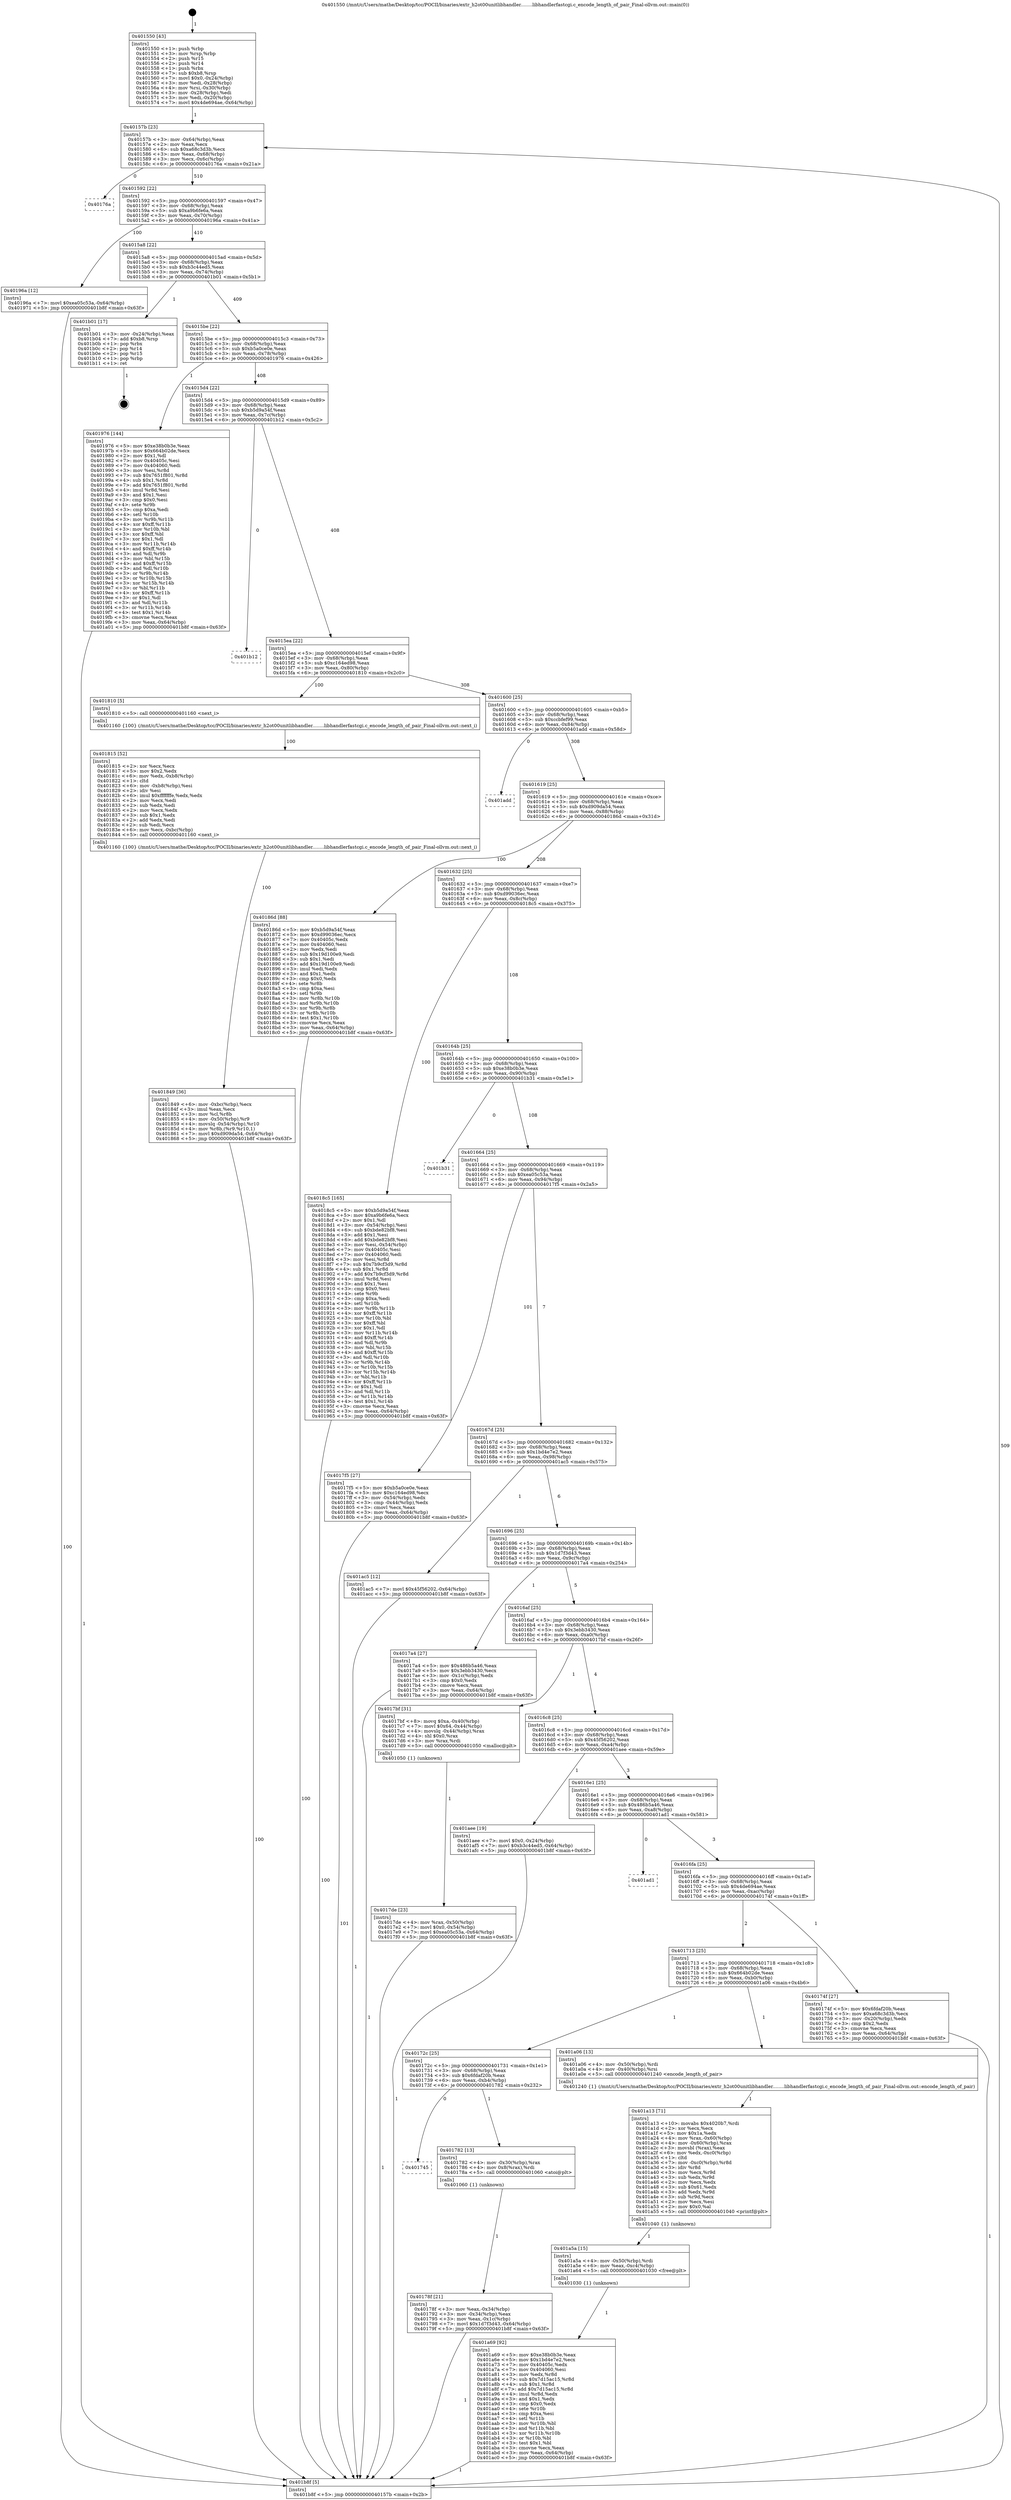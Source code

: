 digraph "0x401550" {
  label = "0x401550 (/mnt/c/Users/mathe/Desktop/tcc/POCII/binaries/extr_h2ot00unitlibhandler........libhandlerfastcgi.c_encode_length_of_pair_Final-ollvm.out::main(0))"
  labelloc = "t"
  node[shape=record]

  Entry [label="",width=0.3,height=0.3,shape=circle,fillcolor=black,style=filled]
  "0x40157b" [label="{
     0x40157b [23]\l
     | [instrs]\l
     &nbsp;&nbsp;0x40157b \<+3\>: mov -0x64(%rbp),%eax\l
     &nbsp;&nbsp;0x40157e \<+2\>: mov %eax,%ecx\l
     &nbsp;&nbsp;0x401580 \<+6\>: sub $0xa68c3d3b,%ecx\l
     &nbsp;&nbsp;0x401586 \<+3\>: mov %eax,-0x68(%rbp)\l
     &nbsp;&nbsp;0x401589 \<+3\>: mov %ecx,-0x6c(%rbp)\l
     &nbsp;&nbsp;0x40158c \<+6\>: je 000000000040176a \<main+0x21a\>\l
  }"]
  "0x40176a" [label="{
     0x40176a\l
  }", style=dashed]
  "0x401592" [label="{
     0x401592 [22]\l
     | [instrs]\l
     &nbsp;&nbsp;0x401592 \<+5\>: jmp 0000000000401597 \<main+0x47\>\l
     &nbsp;&nbsp;0x401597 \<+3\>: mov -0x68(%rbp),%eax\l
     &nbsp;&nbsp;0x40159a \<+5\>: sub $0xa9b6fe6a,%eax\l
     &nbsp;&nbsp;0x40159f \<+3\>: mov %eax,-0x70(%rbp)\l
     &nbsp;&nbsp;0x4015a2 \<+6\>: je 000000000040196a \<main+0x41a\>\l
  }"]
  Exit [label="",width=0.3,height=0.3,shape=circle,fillcolor=black,style=filled,peripheries=2]
  "0x40196a" [label="{
     0x40196a [12]\l
     | [instrs]\l
     &nbsp;&nbsp;0x40196a \<+7\>: movl $0xea05c53a,-0x64(%rbp)\l
     &nbsp;&nbsp;0x401971 \<+5\>: jmp 0000000000401b8f \<main+0x63f\>\l
  }"]
  "0x4015a8" [label="{
     0x4015a8 [22]\l
     | [instrs]\l
     &nbsp;&nbsp;0x4015a8 \<+5\>: jmp 00000000004015ad \<main+0x5d\>\l
     &nbsp;&nbsp;0x4015ad \<+3\>: mov -0x68(%rbp),%eax\l
     &nbsp;&nbsp;0x4015b0 \<+5\>: sub $0xb3c44ed5,%eax\l
     &nbsp;&nbsp;0x4015b5 \<+3\>: mov %eax,-0x74(%rbp)\l
     &nbsp;&nbsp;0x4015b8 \<+6\>: je 0000000000401b01 \<main+0x5b1\>\l
  }"]
  "0x401a69" [label="{
     0x401a69 [92]\l
     | [instrs]\l
     &nbsp;&nbsp;0x401a69 \<+5\>: mov $0xe38b0b3e,%eax\l
     &nbsp;&nbsp;0x401a6e \<+5\>: mov $0x1bd4e7e2,%ecx\l
     &nbsp;&nbsp;0x401a73 \<+7\>: mov 0x40405c,%edx\l
     &nbsp;&nbsp;0x401a7a \<+7\>: mov 0x404060,%esi\l
     &nbsp;&nbsp;0x401a81 \<+3\>: mov %edx,%r8d\l
     &nbsp;&nbsp;0x401a84 \<+7\>: sub $0x7d15ac15,%r8d\l
     &nbsp;&nbsp;0x401a8b \<+4\>: sub $0x1,%r8d\l
     &nbsp;&nbsp;0x401a8f \<+7\>: add $0x7d15ac15,%r8d\l
     &nbsp;&nbsp;0x401a96 \<+4\>: imul %r8d,%edx\l
     &nbsp;&nbsp;0x401a9a \<+3\>: and $0x1,%edx\l
     &nbsp;&nbsp;0x401a9d \<+3\>: cmp $0x0,%edx\l
     &nbsp;&nbsp;0x401aa0 \<+4\>: sete %r10b\l
     &nbsp;&nbsp;0x401aa4 \<+3\>: cmp $0xa,%esi\l
     &nbsp;&nbsp;0x401aa7 \<+4\>: setl %r11b\l
     &nbsp;&nbsp;0x401aab \<+3\>: mov %r10b,%bl\l
     &nbsp;&nbsp;0x401aae \<+3\>: and %r11b,%bl\l
     &nbsp;&nbsp;0x401ab1 \<+3\>: xor %r11b,%r10b\l
     &nbsp;&nbsp;0x401ab4 \<+3\>: or %r10b,%bl\l
     &nbsp;&nbsp;0x401ab7 \<+3\>: test $0x1,%bl\l
     &nbsp;&nbsp;0x401aba \<+3\>: cmovne %ecx,%eax\l
     &nbsp;&nbsp;0x401abd \<+3\>: mov %eax,-0x64(%rbp)\l
     &nbsp;&nbsp;0x401ac0 \<+5\>: jmp 0000000000401b8f \<main+0x63f\>\l
  }"]
  "0x401b01" [label="{
     0x401b01 [17]\l
     | [instrs]\l
     &nbsp;&nbsp;0x401b01 \<+3\>: mov -0x24(%rbp),%eax\l
     &nbsp;&nbsp;0x401b04 \<+7\>: add $0xb8,%rsp\l
     &nbsp;&nbsp;0x401b0b \<+1\>: pop %rbx\l
     &nbsp;&nbsp;0x401b0c \<+2\>: pop %r14\l
     &nbsp;&nbsp;0x401b0e \<+2\>: pop %r15\l
     &nbsp;&nbsp;0x401b10 \<+1\>: pop %rbp\l
     &nbsp;&nbsp;0x401b11 \<+1\>: ret\l
  }"]
  "0x4015be" [label="{
     0x4015be [22]\l
     | [instrs]\l
     &nbsp;&nbsp;0x4015be \<+5\>: jmp 00000000004015c3 \<main+0x73\>\l
     &nbsp;&nbsp;0x4015c3 \<+3\>: mov -0x68(%rbp),%eax\l
     &nbsp;&nbsp;0x4015c6 \<+5\>: sub $0xb5a0ce0e,%eax\l
     &nbsp;&nbsp;0x4015cb \<+3\>: mov %eax,-0x78(%rbp)\l
     &nbsp;&nbsp;0x4015ce \<+6\>: je 0000000000401976 \<main+0x426\>\l
  }"]
  "0x401a5a" [label="{
     0x401a5a [15]\l
     | [instrs]\l
     &nbsp;&nbsp;0x401a5a \<+4\>: mov -0x50(%rbp),%rdi\l
     &nbsp;&nbsp;0x401a5e \<+6\>: mov %eax,-0xc4(%rbp)\l
     &nbsp;&nbsp;0x401a64 \<+5\>: call 0000000000401030 \<free@plt\>\l
     | [calls]\l
     &nbsp;&nbsp;0x401030 \{1\} (unknown)\l
  }"]
  "0x401976" [label="{
     0x401976 [144]\l
     | [instrs]\l
     &nbsp;&nbsp;0x401976 \<+5\>: mov $0xe38b0b3e,%eax\l
     &nbsp;&nbsp;0x40197b \<+5\>: mov $0x664b02de,%ecx\l
     &nbsp;&nbsp;0x401980 \<+2\>: mov $0x1,%dl\l
     &nbsp;&nbsp;0x401982 \<+7\>: mov 0x40405c,%esi\l
     &nbsp;&nbsp;0x401989 \<+7\>: mov 0x404060,%edi\l
     &nbsp;&nbsp;0x401990 \<+3\>: mov %esi,%r8d\l
     &nbsp;&nbsp;0x401993 \<+7\>: sub $0x7651f801,%r8d\l
     &nbsp;&nbsp;0x40199a \<+4\>: sub $0x1,%r8d\l
     &nbsp;&nbsp;0x40199e \<+7\>: add $0x7651f801,%r8d\l
     &nbsp;&nbsp;0x4019a5 \<+4\>: imul %r8d,%esi\l
     &nbsp;&nbsp;0x4019a9 \<+3\>: and $0x1,%esi\l
     &nbsp;&nbsp;0x4019ac \<+3\>: cmp $0x0,%esi\l
     &nbsp;&nbsp;0x4019af \<+4\>: sete %r9b\l
     &nbsp;&nbsp;0x4019b3 \<+3\>: cmp $0xa,%edi\l
     &nbsp;&nbsp;0x4019b6 \<+4\>: setl %r10b\l
     &nbsp;&nbsp;0x4019ba \<+3\>: mov %r9b,%r11b\l
     &nbsp;&nbsp;0x4019bd \<+4\>: xor $0xff,%r11b\l
     &nbsp;&nbsp;0x4019c1 \<+3\>: mov %r10b,%bl\l
     &nbsp;&nbsp;0x4019c4 \<+3\>: xor $0xff,%bl\l
     &nbsp;&nbsp;0x4019c7 \<+3\>: xor $0x1,%dl\l
     &nbsp;&nbsp;0x4019ca \<+3\>: mov %r11b,%r14b\l
     &nbsp;&nbsp;0x4019cd \<+4\>: and $0xff,%r14b\l
     &nbsp;&nbsp;0x4019d1 \<+3\>: and %dl,%r9b\l
     &nbsp;&nbsp;0x4019d4 \<+3\>: mov %bl,%r15b\l
     &nbsp;&nbsp;0x4019d7 \<+4\>: and $0xff,%r15b\l
     &nbsp;&nbsp;0x4019db \<+3\>: and %dl,%r10b\l
     &nbsp;&nbsp;0x4019de \<+3\>: or %r9b,%r14b\l
     &nbsp;&nbsp;0x4019e1 \<+3\>: or %r10b,%r15b\l
     &nbsp;&nbsp;0x4019e4 \<+3\>: xor %r15b,%r14b\l
     &nbsp;&nbsp;0x4019e7 \<+3\>: or %bl,%r11b\l
     &nbsp;&nbsp;0x4019ea \<+4\>: xor $0xff,%r11b\l
     &nbsp;&nbsp;0x4019ee \<+3\>: or $0x1,%dl\l
     &nbsp;&nbsp;0x4019f1 \<+3\>: and %dl,%r11b\l
     &nbsp;&nbsp;0x4019f4 \<+3\>: or %r11b,%r14b\l
     &nbsp;&nbsp;0x4019f7 \<+4\>: test $0x1,%r14b\l
     &nbsp;&nbsp;0x4019fb \<+3\>: cmovne %ecx,%eax\l
     &nbsp;&nbsp;0x4019fe \<+3\>: mov %eax,-0x64(%rbp)\l
     &nbsp;&nbsp;0x401a01 \<+5\>: jmp 0000000000401b8f \<main+0x63f\>\l
  }"]
  "0x4015d4" [label="{
     0x4015d4 [22]\l
     | [instrs]\l
     &nbsp;&nbsp;0x4015d4 \<+5\>: jmp 00000000004015d9 \<main+0x89\>\l
     &nbsp;&nbsp;0x4015d9 \<+3\>: mov -0x68(%rbp),%eax\l
     &nbsp;&nbsp;0x4015dc \<+5\>: sub $0xb5d9a54f,%eax\l
     &nbsp;&nbsp;0x4015e1 \<+3\>: mov %eax,-0x7c(%rbp)\l
     &nbsp;&nbsp;0x4015e4 \<+6\>: je 0000000000401b12 \<main+0x5c2\>\l
  }"]
  "0x401a13" [label="{
     0x401a13 [71]\l
     | [instrs]\l
     &nbsp;&nbsp;0x401a13 \<+10\>: movabs $0x4020b7,%rdi\l
     &nbsp;&nbsp;0x401a1d \<+2\>: xor %ecx,%ecx\l
     &nbsp;&nbsp;0x401a1f \<+5\>: mov $0x1a,%edx\l
     &nbsp;&nbsp;0x401a24 \<+4\>: mov %rax,-0x60(%rbp)\l
     &nbsp;&nbsp;0x401a28 \<+4\>: mov -0x60(%rbp),%rax\l
     &nbsp;&nbsp;0x401a2c \<+3\>: movsbl (%rax),%eax\l
     &nbsp;&nbsp;0x401a2f \<+6\>: mov %edx,-0xc0(%rbp)\l
     &nbsp;&nbsp;0x401a35 \<+1\>: cltd\l
     &nbsp;&nbsp;0x401a36 \<+7\>: mov -0xc0(%rbp),%r8d\l
     &nbsp;&nbsp;0x401a3d \<+3\>: idiv %r8d\l
     &nbsp;&nbsp;0x401a40 \<+3\>: mov %ecx,%r9d\l
     &nbsp;&nbsp;0x401a43 \<+3\>: sub %edx,%r9d\l
     &nbsp;&nbsp;0x401a46 \<+2\>: mov %ecx,%edx\l
     &nbsp;&nbsp;0x401a48 \<+3\>: sub $0x61,%edx\l
     &nbsp;&nbsp;0x401a4b \<+3\>: add %edx,%r9d\l
     &nbsp;&nbsp;0x401a4e \<+3\>: sub %r9d,%ecx\l
     &nbsp;&nbsp;0x401a51 \<+2\>: mov %ecx,%esi\l
     &nbsp;&nbsp;0x401a53 \<+2\>: mov $0x0,%al\l
     &nbsp;&nbsp;0x401a55 \<+5\>: call 0000000000401040 \<printf@plt\>\l
     | [calls]\l
     &nbsp;&nbsp;0x401040 \{1\} (unknown)\l
  }"]
  "0x401b12" [label="{
     0x401b12\l
  }", style=dashed]
  "0x4015ea" [label="{
     0x4015ea [22]\l
     | [instrs]\l
     &nbsp;&nbsp;0x4015ea \<+5\>: jmp 00000000004015ef \<main+0x9f\>\l
     &nbsp;&nbsp;0x4015ef \<+3\>: mov -0x68(%rbp),%eax\l
     &nbsp;&nbsp;0x4015f2 \<+5\>: sub $0xc164ed98,%eax\l
     &nbsp;&nbsp;0x4015f7 \<+3\>: mov %eax,-0x80(%rbp)\l
     &nbsp;&nbsp;0x4015fa \<+6\>: je 0000000000401810 \<main+0x2c0\>\l
  }"]
  "0x401849" [label="{
     0x401849 [36]\l
     | [instrs]\l
     &nbsp;&nbsp;0x401849 \<+6\>: mov -0xbc(%rbp),%ecx\l
     &nbsp;&nbsp;0x40184f \<+3\>: imul %eax,%ecx\l
     &nbsp;&nbsp;0x401852 \<+3\>: mov %cl,%r8b\l
     &nbsp;&nbsp;0x401855 \<+4\>: mov -0x50(%rbp),%r9\l
     &nbsp;&nbsp;0x401859 \<+4\>: movslq -0x54(%rbp),%r10\l
     &nbsp;&nbsp;0x40185d \<+4\>: mov %r8b,(%r9,%r10,1)\l
     &nbsp;&nbsp;0x401861 \<+7\>: movl $0xd909da54,-0x64(%rbp)\l
     &nbsp;&nbsp;0x401868 \<+5\>: jmp 0000000000401b8f \<main+0x63f\>\l
  }"]
  "0x401810" [label="{
     0x401810 [5]\l
     | [instrs]\l
     &nbsp;&nbsp;0x401810 \<+5\>: call 0000000000401160 \<next_i\>\l
     | [calls]\l
     &nbsp;&nbsp;0x401160 \{100\} (/mnt/c/Users/mathe/Desktop/tcc/POCII/binaries/extr_h2ot00unitlibhandler........libhandlerfastcgi.c_encode_length_of_pair_Final-ollvm.out::next_i)\l
  }"]
  "0x401600" [label="{
     0x401600 [25]\l
     | [instrs]\l
     &nbsp;&nbsp;0x401600 \<+5\>: jmp 0000000000401605 \<main+0xb5\>\l
     &nbsp;&nbsp;0x401605 \<+3\>: mov -0x68(%rbp),%eax\l
     &nbsp;&nbsp;0x401608 \<+5\>: sub $0xccbfef99,%eax\l
     &nbsp;&nbsp;0x40160d \<+6\>: mov %eax,-0x84(%rbp)\l
     &nbsp;&nbsp;0x401613 \<+6\>: je 0000000000401add \<main+0x58d\>\l
  }"]
  "0x401815" [label="{
     0x401815 [52]\l
     | [instrs]\l
     &nbsp;&nbsp;0x401815 \<+2\>: xor %ecx,%ecx\l
     &nbsp;&nbsp;0x401817 \<+5\>: mov $0x2,%edx\l
     &nbsp;&nbsp;0x40181c \<+6\>: mov %edx,-0xb8(%rbp)\l
     &nbsp;&nbsp;0x401822 \<+1\>: cltd\l
     &nbsp;&nbsp;0x401823 \<+6\>: mov -0xb8(%rbp),%esi\l
     &nbsp;&nbsp;0x401829 \<+2\>: idiv %esi\l
     &nbsp;&nbsp;0x40182b \<+6\>: imul $0xfffffffe,%edx,%edx\l
     &nbsp;&nbsp;0x401831 \<+2\>: mov %ecx,%edi\l
     &nbsp;&nbsp;0x401833 \<+2\>: sub %edx,%edi\l
     &nbsp;&nbsp;0x401835 \<+2\>: mov %ecx,%edx\l
     &nbsp;&nbsp;0x401837 \<+3\>: sub $0x1,%edx\l
     &nbsp;&nbsp;0x40183a \<+2\>: add %edx,%edi\l
     &nbsp;&nbsp;0x40183c \<+2\>: sub %edi,%ecx\l
     &nbsp;&nbsp;0x40183e \<+6\>: mov %ecx,-0xbc(%rbp)\l
     &nbsp;&nbsp;0x401844 \<+5\>: call 0000000000401160 \<next_i\>\l
     | [calls]\l
     &nbsp;&nbsp;0x401160 \{100\} (/mnt/c/Users/mathe/Desktop/tcc/POCII/binaries/extr_h2ot00unitlibhandler........libhandlerfastcgi.c_encode_length_of_pair_Final-ollvm.out::next_i)\l
  }"]
  "0x401add" [label="{
     0x401add\l
  }", style=dashed]
  "0x401619" [label="{
     0x401619 [25]\l
     | [instrs]\l
     &nbsp;&nbsp;0x401619 \<+5\>: jmp 000000000040161e \<main+0xce\>\l
     &nbsp;&nbsp;0x40161e \<+3\>: mov -0x68(%rbp),%eax\l
     &nbsp;&nbsp;0x401621 \<+5\>: sub $0xd909da54,%eax\l
     &nbsp;&nbsp;0x401626 \<+6\>: mov %eax,-0x88(%rbp)\l
     &nbsp;&nbsp;0x40162c \<+6\>: je 000000000040186d \<main+0x31d\>\l
  }"]
  "0x4017de" [label="{
     0x4017de [23]\l
     | [instrs]\l
     &nbsp;&nbsp;0x4017de \<+4\>: mov %rax,-0x50(%rbp)\l
     &nbsp;&nbsp;0x4017e2 \<+7\>: movl $0x0,-0x54(%rbp)\l
     &nbsp;&nbsp;0x4017e9 \<+7\>: movl $0xea05c53a,-0x64(%rbp)\l
     &nbsp;&nbsp;0x4017f0 \<+5\>: jmp 0000000000401b8f \<main+0x63f\>\l
  }"]
  "0x40186d" [label="{
     0x40186d [88]\l
     | [instrs]\l
     &nbsp;&nbsp;0x40186d \<+5\>: mov $0xb5d9a54f,%eax\l
     &nbsp;&nbsp;0x401872 \<+5\>: mov $0xd99036ec,%ecx\l
     &nbsp;&nbsp;0x401877 \<+7\>: mov 0x40405c,%edx\l
     &nbsp;&nbsp;0x40187e \<+7\>: mov 0x404060,%esi\l
     &nbsp;&nbsp;0x401885 \<+2\>: mov %edx,%edi\l
     &nbsp;&nbsp;0x401887 \<+6\>: sub $0x19d100e9,%edi\l
     &nbsp;&nbsp;0x40188d \<+3\>: sub $0x1,%edi\l
     &nbsp;&nbsp;0x401890 \<+6\>: add $0x19d100e9,%edi\l
     &nbsp;&nbsp;0x401896 \<+3\>: imul %edi,%edx\l
     &nbsp;&nbsp;0x401899 \<+3\>: and $0x1,%edx\l
     &nbsp;&nbsp;0x40189c \<+3\>: cmp $0x0,%edx\l
     &nbsp;&nbsp;0x40189f \<+4\>: sete %r8b\l
     &nbsp;&nbsp;0x4018a3 \<+3\>: cmp $0xa,%esi\l
     &nbsp;&nbsp;0x4018a6 \<+4\>: setl %r9b\l
     &nbsp;&nbsp;0x4018aa \<+3\>: mov %r8b,%r10b\l
     &nbsp;&nbsp;0x4018ad \<+3\>: and %r9b,%r10b\l
     &nbsp;&nbsp;0x4018b0 \<+3\>: xor %r9b,%r8b\l
     &nbsp;&nbsp;0x4018b3 \<+3\>: or %r8b,%r10b\l
     &nbsp;&nbsp;0x4018b6 \<+4\>: test $0x1,%r10b\l
     &nbsp;&nbsp;0x4018ba \<+3\>: cmovne %ecx,%eax\l
     &nbsp;&nbsp;0x4018bd \<+3\>: mov %eax,-0x64(%rbp)\l
     &nbsp;&nbsp;0x4018c0 \<+5\>: jmp 0000000000401b8f \<main+0x63f\>\l
  }"]
  "0x401632" [label="{
     0x401632 [25]\l
     | [instrs]\l
     &nbsp;&nbsp;0x401632 \<+5\>: jmp 0000000000401637 \<main+0xe7\>\l
     &nbsp;&nbsp;0x401637 \<+3\>: mov -0x68(%rbp),%eax\l
     &nbsp;&nbsp;0x40163a \<+5\>: sub $0xd99036ec,%eax\l
     &nbsp;&nbsp;0x40163f \<+6\>: mov %eax,-0x8c(%rbp)\l
     &nbsp;&nbsp;0x401645 \<+6\>: je 00000000004018c5 \<main+0x375\>\l
  }"]
  "0x40178f" [label="{
     0x40178f [21]\l
     | [instrs]\l
     &nbsp;&nbsp;0x40178f \<+3\>: mov %eax,-0x34(%rbp)\l
     &nbsp;&nbsp;0x401792 \<+3\>: mov -0x34(%rbp),%eax\l
     &nbsp;&nbsp;0x401795 \<+3\>: mov %eax,-0x1c(%rbp)\l
     &nbsp;&nbsp;0x401798 \<+7\>: movl $0x1d7f3d43,-0x64(%rbp)\l
     &nbsp;&nbsp;0x40179f \<+5\>: jmp 0000000000401b8f \<main+0x63f\>\l
  }"]
  "0x4018c5" [label="{
     0x4018c5 [165]\l
     | [instrs]\l
     &nbsp;&nbsp;0x4018c5 \<+5\>: mov $0xb5d9a54f,%eax\l
     &nbsp;&nbsp;0x4018ca \<+5\>: mov $0xa9b6fe6a,%ecx\l
     &nbsp;&nbsp;0x4018cf \<+2\>: mov $0x1,%dl\l
     &nbsp;&nbsp;0x4018d1 \<+3\>: mov -0x54(%rbp),%esi\l
     &nbsp;&nbsp;0x4018d4 \<+6\>: sub $0xbde82bf8,%esi\l
     &nbsp;&nbsp;0x4018da \<+3\>: add $0x1,%esi\l
     &nbsp;&nbsp;0x4018dd \<+6\>: add $0xbde82bf8,%esi\l
     &nbsp;&nbsp;0x4018e3 \<+3\>: mov %esi,-0x54(%rbp)\l
     &nbsp;&nbsp;0x4018e6 \<+7\>: mov 0x40405c,%esi\l
     &nbsp;&nbsp;0x4018ed \<+7\>: mov 0x404060,%edi\l
     &nbsp;&nbsp;0x4018f4 \<+3\>: mov %esi,%r8d\l
     &nbsp;&nbsp;0x4018f7 \<+7\>: sub $0x7b9cf3d9,%r8d\l
     &nbsp;&nbsp;0x4018fe \<+4\>: sub $0x1,%r8d\l
     &nbsp;&nbsp;0x401902 \<+7\>: add $0x7b9cf3d9,%r8d\l
     &nbsp;&nbsp;0x401909 \<+4\>: imul %r8d,%esi\l
     &nbsp;&nbsp;0x40190d \<+3\>: and $0x1,%esi\l
     &nbsp;&nbsp;0x401910 \<+3\>: cmp $0x0,%esi\l
     &nbsp;&nbsp;0x401913 \<+4\>: sete %r9b\l
     &nbsp;&nbsp;0x401917 \<+3\>: cmp $0xa,%edi\l
     &nbsp;&nbsp;0x40191a \<+4\>: setl %r10b\l
     &nbsp;&nbsp;0x40191e \<+3\>: mov %r9b,%r11b\l
     &nbsp;&nbsp;0x401921 \<+4\>: xor $0xff,%r11b\l
     &nbsp;&nbsp;0x401925 \<+3\>: mov %r10b,%bl\l
     &nbsp;&nbsp;0x401928 \<+3\>: xor $0xff,%bl\l
     &nbsp;&nbsp;0x40192b \<+3\>: xor $0x1,%dl\l
     &nbsp;&nbsp;0x40192e \<+3\>: mov %r11b,%r14b\l
     &nbsp;&nbsp;0x401931 \<+4\>: and $0xff,%r14b\l
     &nbsp;&nbsp;0x401935 \<+3\>: and %dl,%r9b\l
     &nbsp;&nbsp;0x401938 \<+3\>: mov %bl,%r15b\l
     &nbsp;&nbsp;0x40193b \<+4\>: and $0xff,%r15b\l
     &nbsp;&nbsp;0x40193f \<+3\>: and %dl,%r10b\l
     &nbsp;&nbsp;0x401942 \<+3\>: or %r9b,%r14b\l
     &nbsp;&nbsp;0x401945 \<+3\>: or %r10b,%r15b\l
     &nbsp;&nbsp;0x401948 \<+3\>: xor %r15b,%r14b\l
     &nbsp;&nbsp;0x40194b \<+3\>: or %bl,%r11b\l
     &nbsp;&nbsp;0x40194e \<+4\>: xor $0xff,%r11b\l
     &nbsp;&nbsp;0x401952 \<+3\>: or $0x1,%dl\l
     &nbsp;&nbsp;0x401955 \<+3\>: and %dl,%r11b\l
     &nbsp;&nbsp;0x401958 \<+3\>: or %r11b,%r14b\l
     &nbsp;&nbsp;0x40195b \<+4\>: test $0x1,%r14b\l
     &nbsp;&nbsp;0x40195f \<+3\>: cmovne %ecx,%eax\l
     &nbsp;&nbsp;0x401962 \<+3\>: mov %eax,-0x64(%rbp)\l
     &nbsp;&nbsp;0x401965 \<+5\>: jmp 0000000000401b8f \<main+0x63f\>\l
  }"]
  "0x40164b" [label="{
     0x40164b [25]\l
     | [instrs]\l
     &nbsp;&nbsp;0x40164b \<+5\>: jmp 0000000000401650 \<main+0x100\>\l
     &nbsp;&nbsp;0x401650 \<+3\>: mov -0x68(%rbp),%eax\l
     &nbsp;&nbsp;0x401653 \<+5\>: sub $0xe38b0b3e,%eax\l
     &nbsp;&nbsp;0x401658 \<+6\>: mov %eax,-0x90(%rbp)\l
     &nbsp;&nbsp;0x40165e \<+6\>: je 0000000000401b31 \<main+0x5e1\>\l
  }"]
  "0x401745" [label="{
     0x401745\l
  }", style=dashed]
  "0x401b31" [label="{
     0x401b31\l
  }", style=dashed]
  "0x401664" [label="{
     0x401664 [25]\l
     | [instrs]\l
     &nbsp;&nbsp;0x401664 \<+5\>: jmp 0000000000401669 \<main+0x119\>\l
     &nbsp;&nbsp;0x401669 \<+3\>: mov -0x68(%rbp),%eax\l
     &nbsp;&nbsp;0x40166c \<+5\>: sub $0xea05c53a,%eax\l
     &nbsp;&nbsp;0x401671 \<+6\>: mov %eax,-0x94(%rbp)\l
     &nbsp;&nbsp;0x401677 \<+6\>: je 00000000004017f5 \<main+0x2a5\>\l
  }"]
  "0x401782" [label="{
     0x401782 [13]\l
     | [instrs]\l
     &nbsp;&nbsp;0x401782 \<+4\>: mov -0x30(%rbp),%rax\l
     &nbsp;&nbsp;0x401786 \<+4\>: mov 0x8(%rax),%rdi\l
     &nbsp;&nbsp;0x40178a \<+5\>: call 0000000000401060 \<atoi@plt\>\l
     | [calls]\l
     &nbsp;&nbsp;0x401060 \{1\} (unknown)\l
  }"]
  "0x4017f5" [label="{
     0x4017f5 [27]\l
     | [instrs]\l
     &nbsp;&nbsp;0x4017f5 \<+5\>: mov $0xb5a0ce0e,%eax\l
     &nbsp;&nbsp;0x4017fa \<+5\>: mov $0xc164ed98,%ecx\l
     &nbsp;&nbsp;0x4017ff \<+3\>: mov -0x54(%rbp),%edx\l
     &nbsp;&nbsp;0x401802 \<+3\>: cmp -0x44(%rbp),%edx\l
     &nbsp;&nbsp;0x401805 \<+3\>: cmovl %ecx,%eax\l
     &nbsp;&nbsp;0x401808 \<+3\>: mov %eax,-0x64(%rbp)\l
     &nbsp;&nbsp;0x40180b \<+5\>: jmp 0000000000401b8f \<main+0x63f\>\l
  }"]
  "0x40167d" [label="{
     0x40167d [25]\l
     | [instrs]\l
     &nbsp;&nbsp;0x40167d \<+5\>: jmp 0000000000401682 \<main+0x132\>\l
     &nbsp;&nbsp;0x401682 \<+3\>: mov -0x68(%rbp),%eax\l
     &nbsp;&nbsp;0x401685 \<+5\>: sub $0x1bd4e7e2,%eax\l
     &nbsp;&nbsp;0x40168a \<+6\>: mov %eax,-0x98(%rbp)\l
     &nbsp;&nbsp;0x401690 \<+6\>: je 0000000000401ac5 \<main+0x575\>\l
  }"]
  "0x40172c" [label="{
     0x40172c [25]\l
     | [instrs]\l
     &nbsp;&nbsp;0x40172c \<+5\>: jmp 0000000000401731 \<main+0x1e1\>\l
     &nbsp;&nbsp;0x401731 \<+3\>: mov -0x68(%rbp),%eax\l
     &nbsp;&nbsp;0x401734 \<+5\>: sub $0x6fdaf20b,%eax\l
     &nbsp;&nbsp;0x401739 \<+6\>: mov %eax,-0xb4(%rbp)\l
     &nbsp;&nbsp;0x40173f \<+6\>: je 0000000000401782 \<main+0x232\>\l
  }"]
  "0x401ac5" [label="{
     0x401ac5 [12]\l
     | [instrs]\l
     &nbsp;&nbsp;0x401ac5 \<+7\>: movl $0x45f56202,-0x64(%rbp)\l
     &nbsp;&nbsp;0x401acc \<+5\>: jmp 0000000000401b8f \<main+0x63f\>\l
  }"]
  "0x401696" [label="{
     0x401696 [25]\l
     | [instrs]\l
     &nbsp;&nbsp;0x401696 \<+5\>: jmp 000000000040169b \<main+0x14b\>\l
     &nbsp;&nbsp;0x40169b \<+3\>: mov -0x68(%rbp),%eax\l
     &nbsp;&nbsp;0x40169e \<+5\>: sub $0x1d7f3d43,%eax\l
     &nbsp;&nbsp;0x4016a3 \<+6\>: mov %eax,-0x9c(%rbp)\l
     &nbsp;&nbsp;0x4016a9 \<+6\>: je 00000000004017a4 \<main+0x254\>\l
  }"]
  "0x401a06" [label="{
     0x401a06 [13]\l
     | [instrs]\l
     &nbsp;&nbsp;0x401a06 \<+4\>: mov -0x50(%rbp),%rdi\l
     &nbsp;&nbsp;0x401a0a \<+4\>: mov -0x40(%rbp),%rsi\l
     &nbsp;&nbsp;0x401a0e \<+5\>: call 0000000000401240 \<encode_length_of_pair\>\l
     | [calls]\l
     &nbsp;&nbsp;0x401240 \{1\} (/mnt/c/Users/mathe/Desktop/tcc/POCII/binaries/extr_h2ot00unitlibhandler........libhandlerfastcgi.c_encode_length_of_pair_Final-ollvm.out::encode_length_of_pair)\l
  }"]
  "0x4017a4" [label="{
     0x4017a4 [27]\l
     | [instrs]\l
     &nbsp;&nbsp;0x4017a4 \<+5\>: mov $0x486b5a46,%eax\l
     &nbsp;&nbsp;0x4017a9 \<+5\>: mov $0x3ebb3430,%ecx\l
     &nbsp;&nbsp;0x4017ae \<+3\>: mov -0x1c(%rbp),%edx\l
     &nbsp;&nbsp;0x4017b1 \<+3\>: cmp $0x0,%edx\l
     &nbsp;&nbsp;0x4017b4 \<+3\>: cmove %ecx,%eax\l
     &nbsp;&nbsp;0x4017b7 \<+3\>: mov %eax,-0x64(%rbp)\l
     &nbsp;&nbsp;0x4017ba \<+5\>: jmp 0000000000401b8f \<main+0x63f\>\l
  }"]
  "0x4016af" [label="{
     0x4016af [25]\l
     | [instrs]\l
     &nbsp;&nbsp;0x4016af \<+5\>: jmp 00000000004016b4 \<main+0x164\>\l
     &nbsp;&nbsp;0x4016b4 \<+3\>: mov -0x68(%rbp),%eax\l
     &nbsp;&nbsp;0x4016b7 \<+5\>: sub $0x3ebb3430,%eax\l
     &nbsp;&nbsp;0x4016bc \<+6\>: mov %eax,-0xa0(%rbp)\l
     &nbsp;&nbsp;0x4016c2 \<+6\>: je 00000000004017bf \<main+0x26f\>\l
  }"]
  "0x401550" [label="{
     0x401550 [43]\l
     | [instrs]\l
     &nbsp;&nbsp;0x401550 \<+1\>: push %rbp\l
     &nbsp;&nbsp;0x401551 \<+3\>: mov %rsp,%rbp\l
     &nbsp;&nbsp;0x401554 \<+2\>: push %r15\l
     &nbsp;&nbsp;0x401556 \<+2\>: push %r14\l
     &nbsp;&nbsp;0x401558 \<+1\>: push %rbx\l
     &nbsp;&nbsp;0x401559 \<+7\>: sub $0xb8,%rsp\l
     &nbsp;&nbsp;0x401560 \<+7\>: movl $0x0,-0x24(%rbp)\l
     &nbsp;&nbsp;0x401567 \<+3\>: mov %edi,-0x28(%rbp)\l
     &nbsp;&nbsp;0x40156a \<+4\>: mov %rsi,-0x30(%rbp)\l
     &nbsp;&nbsp;0x40156e \<+3\>: mov -0x28(%rbp),%edi\l
     &nbsp;&nbsp;0x401571 \<+3\>: mov %edi,-0x20(%rbp)\l
     &nbsp;&nbsp;0x401574 \<+7\>: movl $0x4de694ae,-0x64(%rbp)\l
  }"]
  "0x4017bf" [label="{
     0x4017bf [31]\l
     | [instrs]\l
     &nbsp;&nbsp;0x4017bf \<+8\>: movq $0xa,-0x40(%rbp)\l
     &nbsp;&nbsp;0x4017c7 \<+7\>: movl $0x64,-0x44(%rbp)\l
     &nbsp;&nbsp;0x4017ce \<+4\>: movslq -0x44(%rbp),%rax\l
     &nbsp;&nbsp;0x4017d2 \<+4\>: shl $0x0,%rax\l
     &nbsp;&nbsp;0x4017d6 \<+3\>: mov %rax,%rdi\l
     &nbsp;&nbsp;0x4017d9 \<+5\>: call 0000000000401050 \<malloc@plt\>\l
     | [calls]\l
     &nbsp;&nbsp;0x401050 \{1\} (unknown)\l
  }"]
  "0x4016c8" [label="{
     0x4016c8 [25]\l
     | [instrs]\l
     &nbsp;&nbsp;0x4016c8 \<+5\>: jmp 00000000004016cd \<main+0x17d\>\l
     &nbsp;&nbsp;0x4016cd \<+3\>: mov -0x68(%rbp),%eax\l
     &nbsp;&nbsp;0x4016d0 \<+5\>: sub $0x45f56202,%eax\l
     &nbsp;&nbsp;0x4016d5 \<+6\>: mov %eax,-0xa4(%rbp)\l
     &nbsp;&nbsp;0x4016db \<+6\>: je 0000000000401aee \<main+0x59e\>\l
  }"]
  "0x401b8f" [label="{
     0x401b8f [5]\l
     | [instrs]\l
     &nbsp;&nbsp;0x401b8f \<+5\>: jmp 000000000040157b \<main+0x2b\>\l
  }"]
  "0x401aee" [label="{
     0x401aee [19]\l
     | [instrs]\l
     &nbsp;&nbsp;0x401aee \<+7\>: movl $0x0,-0x24(%rbp)\l
     &nbsp;&nbsp;0x401af5 \<+7\>: movl $0xb3c44ed5,-0x64(%rbp)\l
     &nbsp;&nbsp;0x401afc \<+5\>: jmp 0000000000401b8f \<main+0x63f\>\l
  }"]
  "0x4016e1" [label="{
     0x4016e1 [25]\l
     | [instrs]\l
     &nbsp;&nbsp;0x4016e1 \<+5\>: jmp 00000000004016e6 \<main+0x196\>\l
     &nbsp;&nbsp;0x4016e6 \<+3\>: mov -0x68(%rbp),%eax\l
     &nbsp;&nbsp;0x4016e9 \<+5\>: sub $0x486b5a46,%eax\l
     &nbsp;&nbsp;0x4016ee \<+6\>: mov %eax,-0xa8(%rbp)\l
     &nbsp;&nbsp;0x4016f4 \<+6\>: je 0000000000401ad1 \<main+0x581\>\l
  }"]
  "0x401713" [label="{
     0x401713 [25]\l
     | [instrs]\l
     &nbsp;&nbsp;0x401713 \<+5\>: jmp 0000000000401718 \<main+0x1c8\>\l
     &nbsp;&nbsp;0x401718 \<+3\>: mov -0x68(%rbp),%eax\l
     &nbsp;&nbsp;0x40171b \<+5\>: sub $0x664b02de,%eax\l
     &nbsp;&nbsp;0x401720 \<+6\>: mov %eax,-0xb0(%rbp)\l
     &nbsp;&nbsp;0x401726 \<+6\>: je 0000000000401a06 \<main+0x4b6\>\l
  }"]
  "0x401ad1" [label="{
     0x401ad1\l
  }", style=dashed]
  "0x4016fa" [label="{
     0x4016fa [25]\l
     | [instrs]\l
     &nbsp;&nbsp;0x4016fa \<+5\>: jmp 00000000004016ff \<main+0x1af\>\l
     &nbsp;&nbsp;0x4016ff \<+3\>: mov -0x68(%rbp),%eax\l
     &nbsp;&nbsp;0x401702 \<+5\>: sub $0x4de694ae,%eax\l
     &nbsp;&nbsp;0x401707 \<+6\>: mov %eax,-0xac(%rbp)\l
     &nbsp;&nbsp;0x40170d \<+6\>: je 000000000040174f \<main+0x1ff\>\l
  }"]
  "0x40174f" [label="{
     0x40174f [27]\l
     | [instrs]\l
     &nbsp;&nbsp;0x40174f \<+5\>: mov $0x6fdaf20b,%eax\l
     &nbsp;&nbsp;0x401754 \<+5\>: mov $0xa68c3d3b,%ecx\l
     &nbsp;&nbsp;0x401759 \<+3\>: mov -0x20(%rbp),%edx\l
     &nbsp;&nbsp;0x40175c \<+3\>: cmp $0x2,%edx\l
     &nbsp;&nbsp;0x40175f \<+3\>: cmovne %ecx,%eax\l
     &nbsp;&nbsp;0x401762 \<+3\>: mov %eax,-0x64(%rbp)\l
     &nbsp;&nbsp;0x401765 \<+5\>: jmp 0000000000401b8f \<main+0x63f\>\l
  }"]
  Entry -> "0x401550" [label=" 1"]
  "0x40157b" -> "0x40176a" [label=" 0"]
  "0x40157b" -> "0x401592" [label=" 510"]
  "0x401b01" -> Exit [label=" 1"]
  "0x401592" -> "0x40196a" [label=" 100"]
  "0x401592" -> "0x4015a8" [label=" 410"]
  "0x401aee" -> "0x401b8f" [label=" 1"]
  "0x4015a8" -> "0x401b01" [label=" 1"]
  "0x4015a8" -> "0x4015be" [label=" 409"]
  "0x401ac5" -> "0x401b8f" [label=" 1"]
  "0x4015be" -> "0x401976" [label=" 1"]
  "0x4015be" -> "0x4015d4" [label=" 408"]
  "0x401a69" -> "0x401b8f" [label=" 1"]
  "0x4015d4" -> "0x401b12" [label=" 0"]
  "0x4015d4" -> "0x4015ea" [label=" 408"]
  "0x401a5a" -> "0x401a69" [label=" 1"]
  "0x4015ea" -> "0x401810" [label=" 100"]
  "0x4015ea" -> "0x401600" [label=" 308"]
  "0x401a13" -> "0x401a5a" [label=" 1"]
  "0x401600" -> "0x401add" [label=" 0"]
  "0x401600" -> "0x401619" [label=" 308"]
  "0x401a06" -> "0x401a13" [label=" 1"]
  "0x401619" -> "0x40186d" [label=" 100"]
  "0x401619" -> "0x401632" [label=" 208"]
  "0x401976" -> "0x401b8f" [label=" 1"]
  "0x401632" -> "0x4018c5" [label=" 100"]
  "0x401632" -> "0x40164b" [label=" 108"]
  "0x40196a" -> "0x401b8f" [label=" 100"]
  "0x40164b" -> "0x401b31" [label=" 0"]
  "0x40164b" -> "0x401664" [label=" 108"]
  "0x4018c5" -> "0x401b8f" [label=" 100"]
  "0x401664" -> "0x4017f5" [label=" 101"]
  "0x401664" -> "0x40167d" [label=" 7"]
  "0x40186d" -> "0x401b8f" [label=" 100"]
  "0x40167d" -> "0x401ac5" [label=" 1"]
  "0x40167d" -> "0x401696" [label=" 6"]
  "0x401815" -> "0x401849" [label=" 100"]
  "0x401696" -> "0x4017a4" [label=" 1"]
  "0x401696" -> "0x4016af" [label=" 5"]
  "0x401810" -> "0x401815" [label=" 100"]
  "0x4016af" -> "0x4017bf" [label=" 1"]
  "0x4016af" -> "0x4016c8" [label=" 4"]
  "0x4017de" -> "0x401b8f" [label=" 1"]
  "0x4016c8" -> "0x401aee" [label=" 1"]
  "0x4016c8" -> "0x4016e1" [label=" 3"]
  "0x4017bf" -> "0x4017de" [label=" 1"]
  "0x4016e1" -> "0x401ad1" [label=" 0"]
  "0x4016e1" -> "0x4016fa" [label=" 3"]
  "0x4017a4" -> "0x401b8f" [label=" 1"]
  "0x4016fa" -> "0x40174f" [label=" 1"]
  "0x4016fa" -> "0x401713" [label=" 2"]
  "0x40174f" -> "0x401b8f" [label=" 1"]
  "0x401550" -> "0x40157b" [label=" 1"]
  "0x401b8f" -> "0x40157b" [label=" 509"]
  "0x4017f5" -> "0x401b8f" [label=" 101"]
  "0x401713" -> "0x401a06" [label=" 1"]
  "0x401713" -> "0x40172c" [label=" 1"]
  "0x401849" -> "0x401b8f" [label=" 100"]
  "0x40172c" -> "0x401782" [label=" 1"]
  "0x40172c" -> "0x401745" [label=" 0"]
  "0x401782" -> "0x40178f" [label=" 1"]
  "0x40178f" -> "0x401b8f" [label=" 1"]
}
